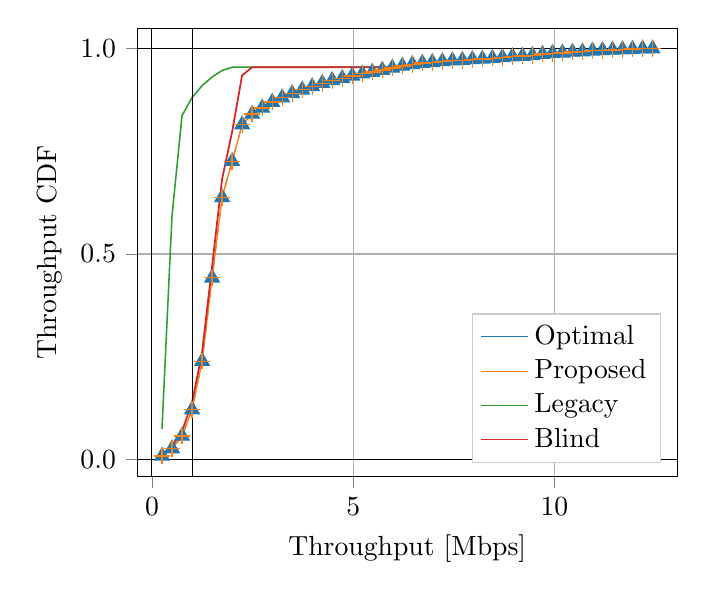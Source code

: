 % This file was created by matplotlib2tikz v0.6.18.
\begin{tikzpicture}

\definecolor{color0}{rgb}{0.122,0.467,0.706}
\definecolor{color1}{rgb}{1,0.498,0.055}
\definecolor{color2}{rgb}{0.173,0.627,0.173}
\definecolor{color3}{rgb}{0.839,0.153,0.157}

\begin{axis}[
legend cell align={left},
legend entries={{Optimal},{Proposed},{Legacy},{Blind}},
legend style={at={(0.97,0.03)}, anchor=south east, draw=white!80.0!black},
tick align=outside,
tick pos=left,
x grid style={white!69.02!black},
xlabel={Throughput [Mbps]},
xmajorgrids,
xmin=-0.36, xmax=13.048,
xtick={-5,0,5,10,15},
xticklabels={$-5$,$0$,$5$,$10$,$15$},
y grid style={white!69.02!black},
ylabel={Throughput CDF},
ymajorgrids,
ymin=-0.042, ymax=1.05,
ytick={-0.5,0,0.5,1,1.5},
yticklabels={$-0.5$,$0.0$,$0.5$,$1.0$,$1.5$}
]
\addlegendimage{no markers, color0}
\addlegendimage{no markers, color1}
\addlegendimage{no markers, color2}
\addlegendimage{no markers, color3}
\addplot [color0, dashed, mark=triangle*, mark size=3, mark options={solid}]
table [row sep=\\]{%
0.252	0.008 \\
0.501	0.026 \\
0.749	0.057 \\
0.998	0.121 \\
1.247	0.239 \\
1.495	0.442 \\
1.744	0.638 \\
1.993	0.726 \\
2.242	0.815 \\
2.49	0.841 \\
2.739	0.856 \\
2.988	0.87 \\
3.236	0.881 \\
3.485	0.891 \\
3.734	0.9 \\
3.982	0.908 \\
4.231	0.916 \\
4.48	0.923 \\
4.729	0.928 \\
4.977	0.934 \\
5.226	0.939 \\
5.475	0.943 \\
5.723	0.948 \\
5.972	0.953 \\
6.221	0.958 \\
6.469	0.962 \\
6.718	0.965 \\
6.967	0.967 \\
7.216	0.969 \\
7.464	0.971 \\
7.713	0.972 \\
7.962	0.974 \\
8.21	0.975 \\
8.459	0.977 \\
8.708	0.979 \\
8.956	0.981 \\
9.205	0.982 \\
9.454	0.984 \\
9.703	0.987 \\
9.951	0.989 \\
10.2	0.99 \\
10.449	0.992 \\
10.697	0.993 \\
10.946	0.995 \\
11.195	0.996 \\
11.443	0.997 \\
11.692	0.998 \\
11.941	0.999 \\
12.19	1.0 \\
12.438	1 \\
};
\addplot [line width=0.48pt, color1, mark=+, mark size=3, mark options={solid}]
table [row sep=\\]{%
0.252	0.008 \\
0.501	0.026 \\
0.749	0.057 \\
0.998	0.121 \\
1.247	0.239 \\
1.495	0.442 \\
1.744	0.638 \\
1.993	0.726 \\
2.242	0.815 \\
2.49	0.841 \\
2.739	0.856 \\
2.988	0.87 \\
3.236	0.881 \\
3.485	0.891 \\
3.734	0.9 \\
3.982	0.908 \\
4.231	0.916 \\
4.48	0.923 \\
4.729	0.928 \\
4.977	0.934 \\
5.226	0.939 \\
5.475	0.943 \\
5.723	0.948 \\
5.972	0.953 \\
6.221	0.958 \\
6.469	0.962 \\
6.718	0.965 \\
6.967	0.967 \\
7.216	0.969 \\
7.464	0.971 \\
7.713	0.972 \\
7.962	0.974 \\
8.21	0.975 \\
8.459	0.977 \\
8.708	0.979 \\
8.956	0.981 \\
9.205	0.982 \\
9.454	0.984 \\
9.703	0.987 \\
9.951	0.989 \\
10.2	0.99 \\
10.449	0.992 \\
10.697	0.993 \\
10.946	0.995 \\
11.195	0.996 \\
11.443	0.997 \\
11.692	0.998 \\
11.941	0.999 \\
12.19	1.0 \\
12.438	1 \\
};
\addplot [line width=0.56pt, color2]
table [row sep=\\]{%
0.25	0.074 \\
0.498	0.592 \\
0.747	0.837 \\
0.996	0.881 \\
1.245	0.91 \\
1.493	0.931 \\
1.742	0.947 \\
1.991	0.955 \\
2.24	0.955 \\
2.488	0.955 \\
2.737	0.955 \\
2.986	0.955 \\
3.235	0.955 \\
3.483	0.955 \\
3.732	0.955 \\
3.981	0.955 \\
4.23	0.955 \\
4.478	0.955 \\
4.727	0.955 \\
4.976	0.955 \\
5.225	0.955 \\
5.473	0.955 \\
5.722	0.955 \\
5.971	0.955 \\
6.22	0.958 \\
6.468	0.962 \\
6.717	0.965 \\
6.966	0.967 \\
7.215	0.969 \\
7.463	0.971 \\
7.712	0.972 \\
7.961	0.974 \\
8.21	0.975 \\
8.458	0.977 \\
8.707	0.979 \\
8.956	0.981 \\
9.205	0.982 \\
9.453	0.984 \\
9.702	0.987 \\
9.951	0.989 \\
10.2	0.99 \\
10.448	0.992 \\
10.697	0.993 \\
10.946	0.995 \\
11.195	0.996 \\
11.443	0.997 \\
11.692	0.998 \\
11.941	0.999 \\
12.19	1.0 \\
12.438	1 \\
};
\addplot [line width=0.64pt, color3]
table [row sep=\\]{%
0.25	0.012 \\
0.498	0.032 \\
0.747	0.068 \\
0.996	0.138 \\
1.245	0.26 \\
1.493	0.469 \\
1.742	0.682 \\
1.991	0.797 \\
2.24	0.935 \\
2.488	0.955 \\
2.737	0.955 \\
2.986	0.955 \\
3.235	0.955 \\
3.483	0.955 \\
3.732	0.955 \\
3.981	0.955 \\
4.23	0.955 \\
4.478	0.955 \\
4.727	0.955 \\
4.976	0.955 \\
5.225	0.955 \\
5.473	0.955 \\
5.722	0.955 \\
5.971	0.955 \\
6.22	0.958 \\
6.468	0.962 \\
6.717	0.965 \\
6.966	0.967 \\
7.215	0.969 \\
7.463	0.971 \\
7.712	0.972 \\
7.961	0.974 \\
8.21	0.975 \\
8.458	0.977 \\
8.707	0.979 \\
8.956	0.981 \\
9.205	0.982 \\
9.453	0.984 \\
9.702	0.987 \\
9.951	0.989 \\
10.2	0.99 \\
10.448	0.992 \\
10.697	0.993 \\
10.946	0.995 \\
11.195	0.996 \\
11.443	0.997 \\
11.692	0.998 \\
11.941	0.999 \\
12.19	1.0 \\
12.438	1 \\
};
\path [draw=black, fill opacity=0] (axis cs:0,-0.042)
--(axis cs:0,1.05);

\path [draw=black, fill opacity=0] (axis cs:1,-0.042)
--(axis cs:1,1.05);

\path [draw=black, fill opacity=0] (axis cs:-0.36,0)
--(axis cs:13.048,0);

\path [draw=black, fill opacity=0] (axis cs:-0.36,1)
--(axis cs:13.048,1);

\end{axis}

\end{tikzpicture}